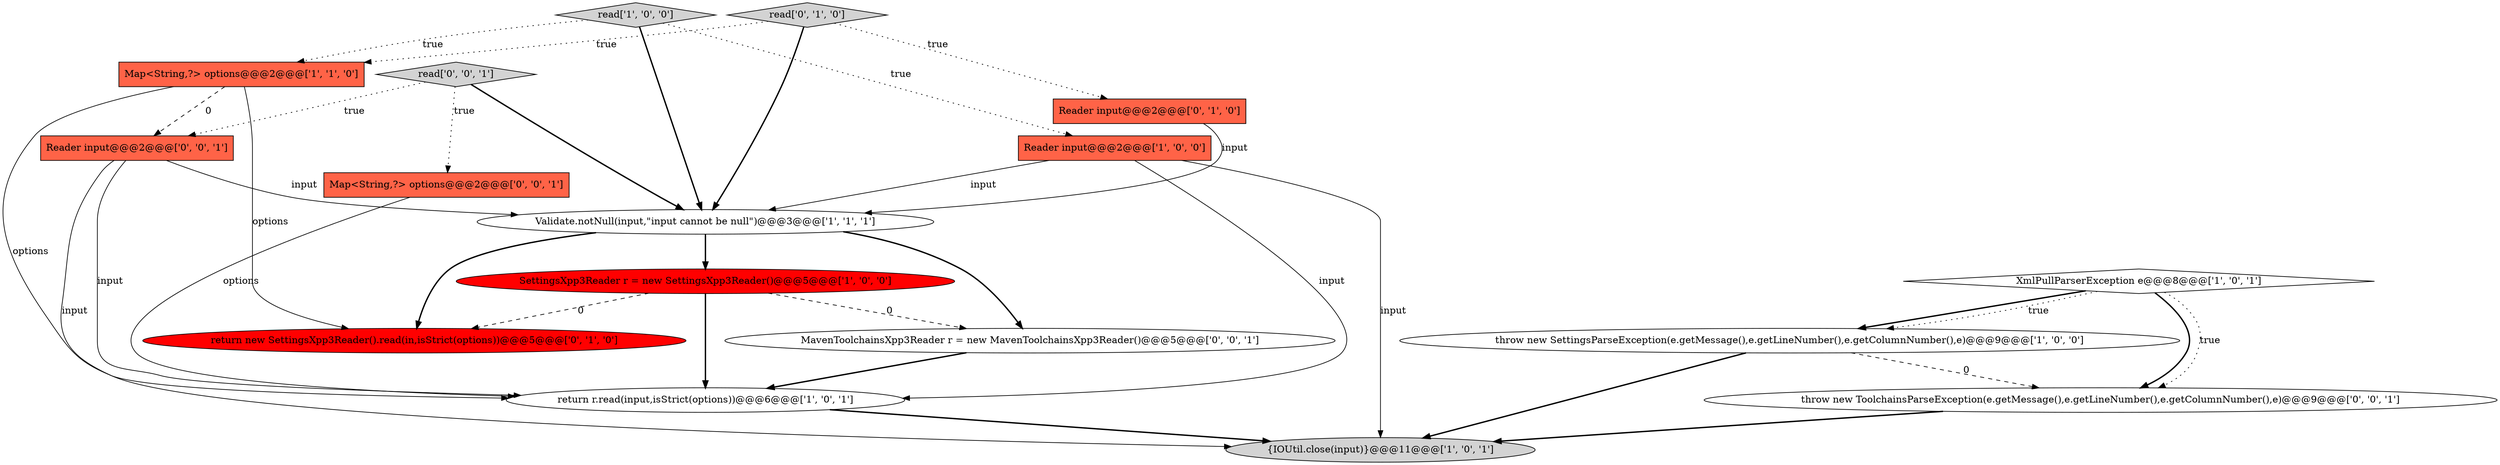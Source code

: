 digraph {
5 [style = filled, label = "Validate.notNull(input,\"input cannot be null\")@@@3@@@['1', '1', '1']", fillcolor = white, shape = ellipse image = "AAA0AAABBB1BBB"];
9 [style = filled, label = "return new SettingsXpp3Reader().read(in,isStrict(options))@@@5@@@['0', '1', '0']", fillcolor = red, shape = ellipse image = "AAA1AAABBB2BBB"];
11 [style = filled, label = "read['0', '1', '0']", fillcolor = lightgray, shape = diamond image = "AAA0AAABBB2BBB"];
4 [style = filled, label = "Reader input@@@2@@@['1', '0', '0']", fillcolor = tomato, shape = box image = "AAA0AAABBB1BBB"];
13 [style = filled, label = "read['0', '0', '1']", fillcolor = lightgray, shape = diamond image = "AAA0AAABBB3BBB"];
6 [style = filled, label = "Map<String,?> options@@@2@@@['1', '1', '0']", fillcolor = tomato, shape = box image = "AAA0AAABBB1BBB"];
15 [style = filled, label = "Reader input@@@2@@@['0', '0', '1']", fillcolor = tomato, shape = box image = "AAA0AAABBB3BBB"];
0 [style = filled, label = "SettingsXpp3Reader r = new SettingsXpp3Reader()@@@5@@@['1', '0', '0']", fillcolor = red, shape = ellipse image = "AAA1AAABBB1BBB"];
7 [style = filled, label = "XmlPullParserException e@@@8@@@['1', '0', '1']", fillcolor = white, shape = diamond image = "AAA0AAABBB1BBB"];
16 [style = filled, label = "throw new ToolchainsParseException(e.getMessage(),e.getLineNumber(),e.getColumnNumber(),e)@@@9@@@['0', '0', '1']", fillcolor = white, shape = ellipse image = "AAA0AAABBB3BBB"];
1 [style = filled, label = "read['1', '0', '0']", fillcolor = lightgray, shape = diamond image = "AAA0AAABBB1BBB"];
2 [style = filled, label = "return r.read(input,isStrict(options))@@@6@@@['1', '0', '1']", fillcolor = white, shape = ellipse image = "AAA0AAABBB1BBB"];
3 [style = filled, label = "{IOUtil.close(input)}@@@11@@@['1', '0', '1']", fillcolor = lightgray, shape = ellipse image = "AAA0AAABBB1BBB"];
8 [style = filled, label = "throw new SettingsParseException(e.getMessage(),e.getLineNumber(),e.getColumnNumber(),e)@@@9@@@['1', '0', '0']", fillcolor = white, shape = ellipse image = "AAA0AAABBB1BBB"];
12 [style = filled, label = "MavenToolchainsXpp3Reader r = new MavenToolchainsXpp3Reader()@@@5@@@['0', '0', '1']", fillcolor = white, shape = ellipse image = "AAA0AAABBB3BBB"];
14 [style = filled, label = "Map<String,?> options@@@2@@@['0', '0', '1']", fillcolor = tomato, shape = box image = "AAA0AAABBB3BBB"];
10 [style = filled, label = "Reader input@@@2@@@['0', '1', '0']", fillcolor = tomato, shape = box image = "AAA0AAABBB2BBB"];
1->5 [style = bold, label=""];
16->3 [style = bold, label=""];
15->2 [style = solid, label="input"];
15->5 [style = solid, label="input"];
14->2 [style = solid, label="options"];
8->16 [style = dashed, label="0"];
5->9 [style = bold, label=""];
10->5 [style = solid, label="input"];
4->3 [style = solid, label="input"];
11->10 [style = dotted, label="true"];
2->3 [style = bold, label=""];
0->2 [style = bold, label=""];
8->3 [style = bold, label=""];
1->4 [style = dotted, label="true"];
15->3 [style = solid, label="input"];
0->12 [style = dashed, label="0"];
7->8 [style = bold, label=""];
4->2 [style = solid, label="input"];
11->5 [style = bold, label=""];
12->2 [style = bold, label=""];
6->9 [style = solid, label="options"];
5->0 [style = bold, label=""];
5->12 [style = bold, label=""];
6->15 [style = dashed, label="0"];
11->6 [style = dotted, label="true"];
7->16 [style = bold, label=""];
6->2 [style = solid, label="options"];
7->16 [style = dotted, label="true"];
13->5 [style = bold, label=""];
1->6 [style = dotted, label="true"];
13->15 [style = dotted, label="true"];
0->9 [style = dashed, label="0"];
7->8 [style = dotted, label="true"];
13->14 [style = dotted, label="true"];
4->5 [style = solid, label="input"];
}
